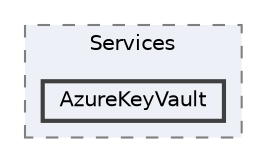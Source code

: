 digraph "E:/Users/venel/Desktop/TravellerV2/traveller/Traveller-Server/Services/AzureKeyVault"
{
 // LATEX_PDF_SIZE
  bgcolor="transparent";
  edge [fontname=Helvetica,fontsize=10,labelfontname=Helvetica,labelfontsize=10];
  node [fontname=Helvetica,fontsize=10,shape=box,height=0.2,width=0.4];
  compound=true
  subgraph clusterdir_e522157bd9687f8c5d7f8a6f42d8043e {
    graph [ bgcolor="#edf0f7", pencolor="grey50", label="Services", fontname=Helvetica,fontsize=10 style="filled,dashed", URL="dir_e522157bd9687f8c5d7f8a6f42d8043e.html",tooltip=""]
  dir_c6a819790969a79caef6e932fbd65890 [label="AzureKeyVault", fillcolor="#edf0f7", color="grey25", style="filled,bold", URL="dir_c6a819790969a79caef6e932fbd65890.html",tooltip=""];
  }
}
